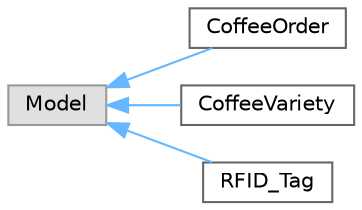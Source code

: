 digraph "Graphical Class Hierarchy"
{
 // LATEX_PDF_SIZE
  bgcolor="transparent";
  edge [fontname=Helvetica,fontsize=10,labelfontname=Helvetica,labelfontsize=10];
  node [fontname=Helvetica,fontsize=10,shape=box,height=0.2,width=0.4];
  rankdir="LR";
  Node0 [label="Model",height=0.2,width=0.4,color="grey60", fillcolor="#E0E0E0", style="filled",tooltip=" "];
  Node0 -> Node1 [dir="back",color="steelblue1",style="solid"];
  Node1 [label="CoffeeOrder",height=0.2,width=0.4,color="grey40", fillcolor="white", style="filled",URL="$class_app_1_1_models_1_1_coffee_order.html",tooltip=" "];
  Node0 -> Node2 [dir="back",color="steelblue1",style="solid"];
  Node2 [label="CoffeeVariety",height=0.2,width=0.4,color="grey40", fillcolor="white", style="filled",URL="$class_app_1_1_models_1_1_coffee_variety.html",tooltip=" "];
  Node0 -> Node3 [dir="back",color="steelblue1",style="solid"];
  Node3 [label="RFID_Tag",height=0.2,width=0.4,color="grey40", fillcolor="white", style="filled",URL="$class_app_1_1_models_1_1_r_f_i_d___tag.html",tooltip=" "];
}
